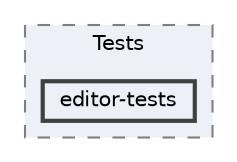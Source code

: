 digraph "external/spine-runtimes/spine-unity/Modules/com.esotericsoftware.spine.spine-unity-tests/Tests/editor-tests"
{
 // LATEX_PDF_SIZE
  bgcolor="transparent";
  edge [fontname=Helvetica,fontsize=10,labelfontname=Helvetica,labelfontsize=10];
  node [fontname=Helvetica,fontsize=10,shape=box,height=0.2,width=0.4];
  compound=true
  subgraph clusterdir_cbf6f862e67329a342e532f77331a8b7 {
    graph [ bgcolor="#edf0f7", pencolor="grey50", label="Tests", fontname=Helvetica,fontsize=10 style="filled,dashed", URL="dir_cbf6f862e67329a342e532f77331a8b7.html",tooltip=""]
  dir_3611a5aefe06fba936f846845de8fbb8 [label="editor-tests", fillcolor="#edf0f7", color="grey25", style="filled,bold", URL="dir_3611a5aefe06fba936f846845de8fbb8.html",tooltip=""];
  }
}
